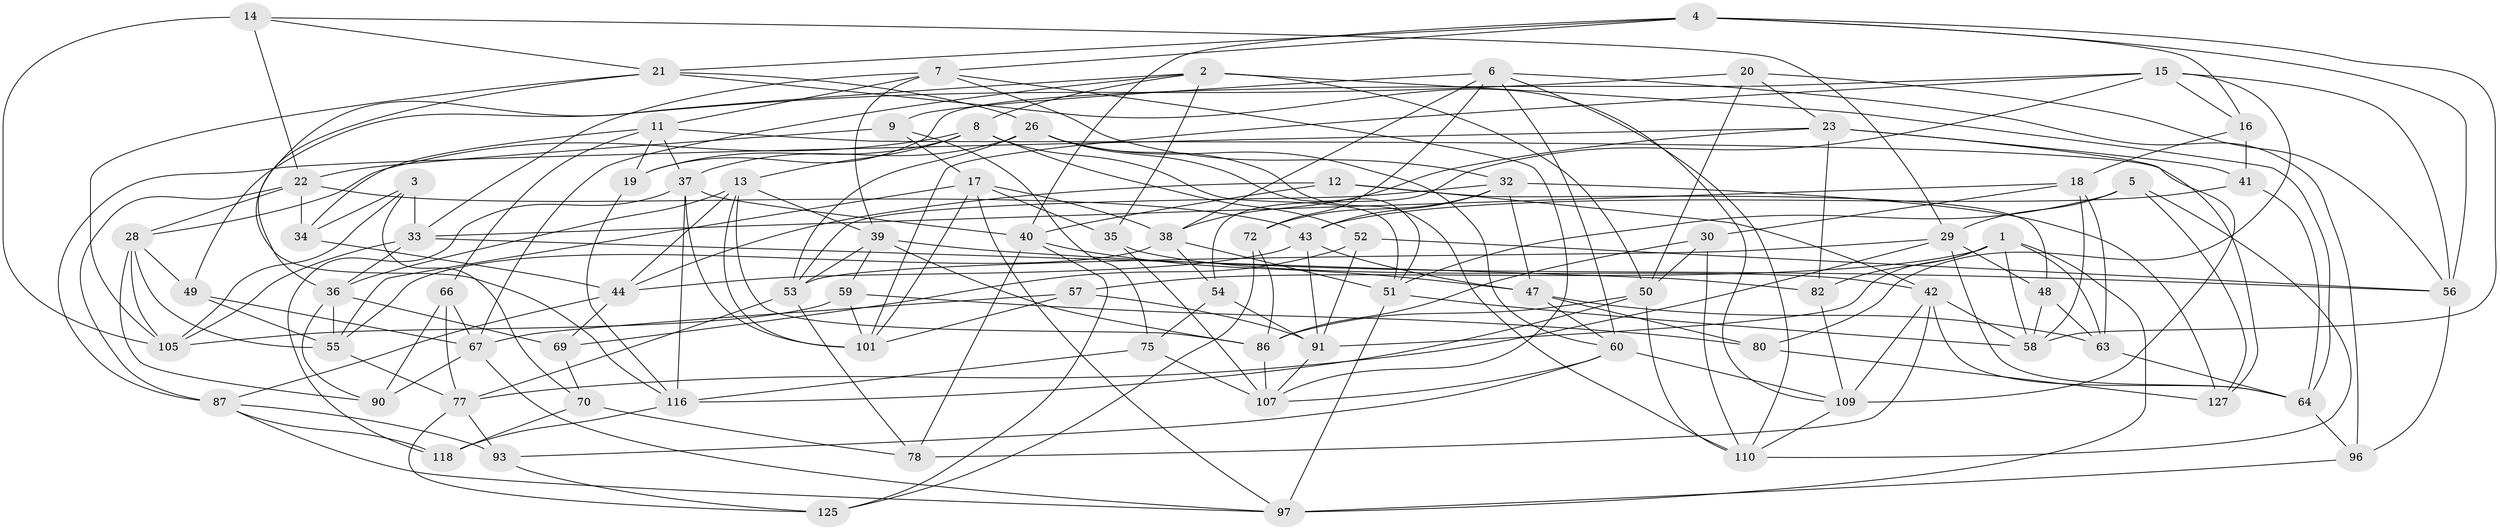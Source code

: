 // Generated by graph-tools (version 1.1) at 2025/52/02/27/25 19:52:32]
// undirected, 81 vertices, 210 edges
graph export_dot {
graph [start="1"]
  node [color=gray90,style=filled];
  1 [super="+10"];
  2 [super="+45"];
  3;
  4 [super="+79"];
  5;
  6 [super="+46"];
  7 [super="+27"];
  8 [super="+76"];
  9;
  11 [super="+103"];
  12;
  13 [super="+95"];
  14;
  15 [super="+25"];
  16;
  17 [super="+31"];
  18 [super="+98"];
  19;
  20;
  21 [super="+114"];
  22 [super="+24"];
  23 [super="+123"];
  26 [super="+62"];
  28 [super="+122"];
  29 [super="+94"];
  30;
  32 [super="+84"];
  33 [super="+120"];
  34;
  35;
  36 [super="+61"];
  37 [super="+106"];
  38 [super="+115"];
  39 [super="+68"];
  40 [super="+81"];
  41;
  42 [super="+89"];
  43 [super="+73"];
  44 [super="+74"];
  47 [super="+100"];
  48;
  49;
  50 [super="+104"];
  51 [super="+71"];
  52;
  53 [super="+88"];
  54;
  55 [super="+83"];
  56 [super="+85"];
  57;
  58 [super="+99"];
  59;
  60 [super="+65"];
  63 [super="+119"];
  64 [super="+111"];
  66;
  67 [super="+126"];
  69;
  70;
  72;
  75;
  77 [super="+128"];
  78;
  80;
  82;
  86 [super="+117"];
  87 [super="+92"];
  90;
  91 [super="+108"];
  93;
  96;
  97 [super="+102"];
  101 [super="+113"];
  105 [super="+121"];
  107 [super="+124"];
  109 [super="+130"];
  110 [super="+112"];
  116 [super="+129"];
  118;
  125;
  127;
  1 -- 82;
  1 -- 91;
  1 -- 97;
  1 -- 58;
  1 -- 63;
  1 -- 57;
  2 -- 36;
  2 -- 35;
  2 -- 67;
  2 -- 8;
  2 -- 64;
  2 -- 50;
  3 -- 34;
  3 -- 70;
  3 -- 33;
  3 -- 105;
  4 -- 56;
  4 -- 21;
  4 -- 16;
  4 -- 58;
  4 -- 40;
  4 -- 7;
  5 -- 127;
  5 -- 51;
  5 -- 29;
  5 -- 110;
  6 -- 60;
  6 -- 96;
  6 -- 72;
  6 -- 9;
  6 -- 110;
  6 -- 38;
  7 -- 39;
  7 -- 11;
  7 -- 33;
  7 -- 32;
  7 -- 107;
  8 -- 13;
  8 -- 19;
  8 -- 51;
  8 -- 52;
  8 -- 28;
  9 -- 75;
  9 -- 17;
  9 -- 22;
  11 -- 127;
  11 -- 19;
  11 -- 66;
  11 -- 34;
  11 -- 37;
  12 -- 48;
  12 -- 42;
  12 -- 40;
  12 -- 44;
  13 -- 39;
  13 -- 36;
  13 -- 44;
  13 -- 86;
  13 -- 101;
  14 -- 29;
  14 -- 22;
  14 -- 105;
  14 -- 21;
  15 -- 19;
  15 -- 54;
  15 -- 80;
  15 -- 16;
  15 -- 56;
  15 -- 101;
  16 -- 41;
  16 -- 18;
  17 -- 55;
  17 -- 101;
  17 -- 38;
  17 -- 35;
  17 -- 97;
  18 -- 33;
  18 -- 63 [weight=2];
  18 -- 58;
  18 -- 30;
  19 -- 116;
  20 -- 49;
  20 -- 23;
  20 -- 50;
  20 -- 56;
  21 -- 105;
  21 -- 26;
  21 -- 116;
  21 -- 109;
  22 -- 34;
  22 -- 43;
  22 -- 87;
  22 -- 28;
  23 -- 41;
  23 -- 109;
  23 -- 82;
  23 -- 87;
  23 -- 38;
  26 -- 51;
  26 -- 60;
  26 -- 37;
  26 -- 110;
  26 -- 53;
  28 -- 49;
  28 -- 105;
  28 -- 90;
  28 -- 55;
  29 -- 64;
  29 -- 77;
  29 -- 48;
  29 -- 53;
  30 -- 110;
  30 -- 86;
  30 -- 50;
  32 -- 53;
  32 -- 47;
  32 -- 43;
  32 -- 72;
  32 -- 127;
  33 -- 36;
  33 -- 82;
  33 -- 105;
  34 -- 44;
  35 -- 107;
  35 -- 42;
  36 -- 90;
  36 -- 69;
  36 -- 55;
  37 -- 118;
  37 -- 101;
  37 -- 40;
  37 -- 116;
  38 -- 54;
  38 -- 55;
  38 -- 51;
  39 -- 56;
  39 -- 59;
  39 -- 53;
  39 -- 86;
  40 -- 78;
  40 -- 125;
  40 -- 47;
  41 -- 43;
  41 -- 64;
  42 -- 58;
  42 -- 64;
  42 -- 78;
  42 -- 109;
  43 -- 47;
  43 -- 91;
  43 -- 44;
  44 -- 87;
  44 -- 69;
  47 -- 60;
  47 -- 80;
  47 -- 63;
  48 -- 63;
  48 -- 58;
  49 -- 67;
  49 -- 55;
  50 -- 110;
  50 -- 86;
  50 -- 116;
  51 -- 97;
  51 -- 58;
  52 -- 91;
  52 -- 69;
  52 -- 56;
  53 -- 77;
  53 -- 78;
  54 -- 75;
  54 -- 91;
  55 -- 77;
  56 -- 96;
  57 -- 67;
  57 -- 91;
  57 -- 101;
  59 -- 101;
  59 -- 80;
  59 -- 105;
  60 -- 109;
  60 -- 107;
  60 -- 93;
  63 -- 64;
  64 -- 96;
  66 -- 90;
  66 -- 77;
  66 -- 67;
  67 -- 97;
  67 -- 90;
  69 -- 70;
  70 -- 78;
  70 -- 118;
  72 -- 125;
  72 -- 86;
  75 -- 107;
  75 -- 116;
  77 -- 93;
  77 -- 125;
  80 -- 127;
  82 -- 109;
  86 -- 107;
  87 -- 93;
  87 -- 97;
  87 -- 118;
  91 -- 107;
  93 -- 125;
  96 -- 97;
  109 -- 110;
  116 -- 118;
}

